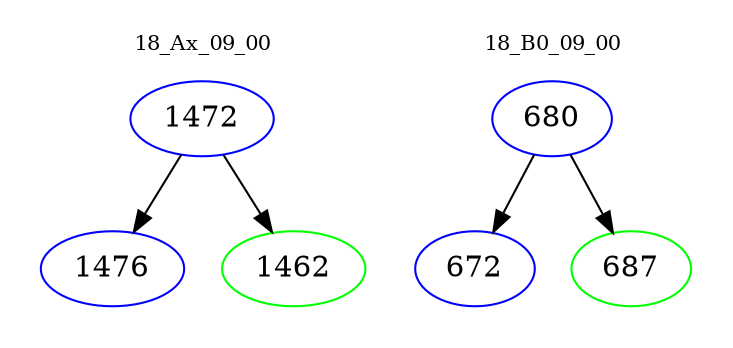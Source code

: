 digraph{
subgraph cluster_0 {
color = white
label = "18_Ax_09_00";
fontsize=10;
T0_1472 [label="1472", color="blue"]
T0_1472 -> T0_1476 [color="black"]
T0_1476 [label="1476", color="blue"]
T0_1472 -> T0_1462 [color="black"]
T0_1462 [label="1462", color="green"]
}
subgraph cluster_1 {
color = white
label = "18_B0_09_00";
fontsize=10;
T1_680 [label="680", color="blue"]
T1_680 -> T1_672 [color="black"]
T1_672 [label="672", color="blue"]
T1_680 -> T1_687 [color="black"]
T1_687 [label="687", color="green"]
}
}
